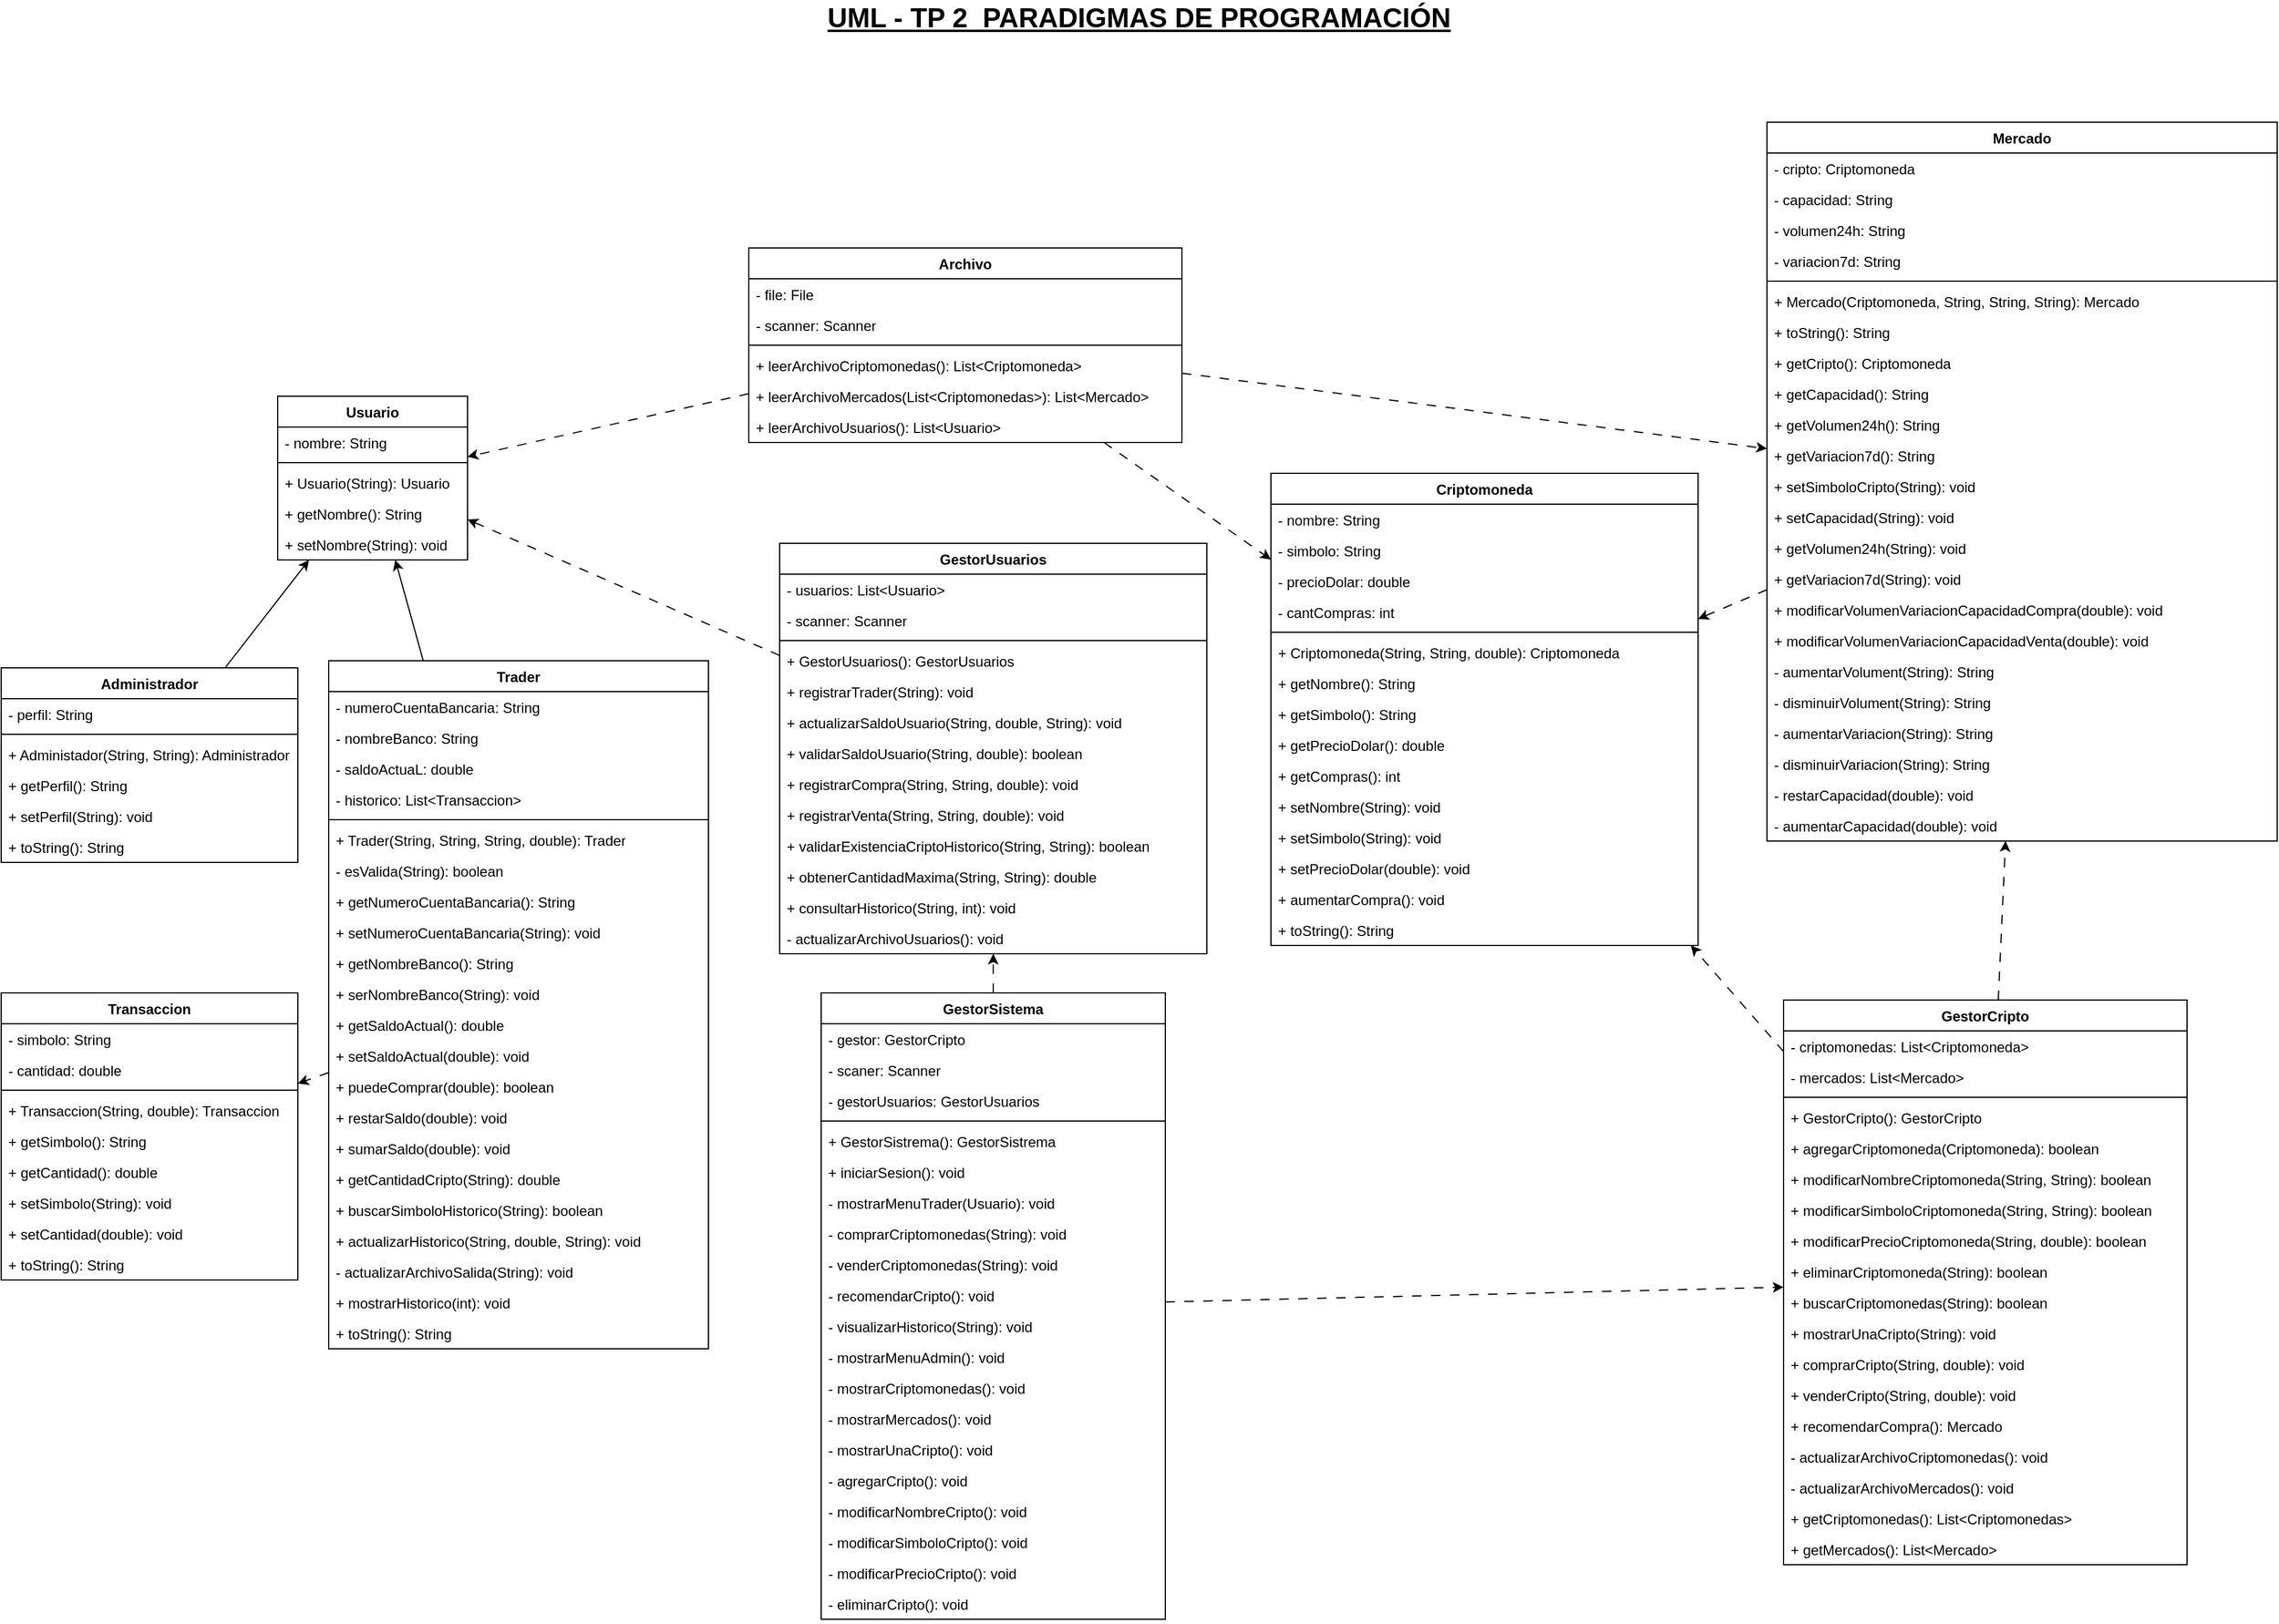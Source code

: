 <mxfile version="24.5.3" type="device">
  <diagram name="Página-1" id="QGQPCgsa6NkvsDfntctC">
    <mxGraphModel dx="5204" dy="34" grid="0" gridSize="10" guides="1" tooltips="1" connect="1" arrows="1" fold="1" page="1" pageScale="1" pageWidth="2336" pageHeight="1654" math="0" shadow="0">
      <root>
        <mxCell id="0" />
        <mxCell id="1" parent="0" />
        <mxCell id="VxkHYJ5785_GmLxgG2hc-1" value="Usuario" style="swimlane;fontStyle=1;align=center;verticalAlign=top;childLayout=stackLayout;horizontal=1;startSize=26;horizontalStack=0;resizeParent=1;resizeParentMax=0;resizeLast=0;collapsible=1;marginBottom=0;whiteSpace=wrap;html=1;" vertex="1" parent="1">
          <mxGeometry x="-1897" y="2061" width="160" height="138" as="geometry" />
        </mxCell>
        <mxCell id="VxkHYJ5785_GmLxgG2hc-2" value="- nombre: String" style="text;strokeColor=none;fillColor=none;align=left;verticalAlign=top;spacingLeft=4;spacingRight=4;overflow=hidden;rotatable=0;points=[[0,0.5],[1,0.5]];portConstraint=eastwest;whiteSpace=wrap;html=1;" vertex="1" parent="VxkHYJ5785_GmLxgG2hc-1">
          <mxGeometry y="26" width="160" height="26" as="geometry" />
        </mxCell>
        <mxCell id="VxkHYJ5785_GmLxgG2hc-3" value="" style="line;strokeWidth=1;fillColor=none;align=left;verticalAlign=middle;spacingTop=-1;spacingLeft=3;spacingRight=3;rotatable=0;labelPosition=right;points=[];portConstraint=eastwest;strokeColor=inherit;" vertex="1" parent="VxkHYJ5785_GmLxgG2hc-1">
          <mxGeometry y="52" width="160" height="8" as="geometry" />
        </mxCell>
        <mxCell id="VxkHYJ5785_GmLxgG2hc-4" value="+ Usuario(String): Usuario" style="text;strokeColor=none;fillColor=none;align=left;verticalAlign=top;spacingLeft=4;spacingRight=4;overflow=hidden;rotatable=0;points=[[0,0.5],[1,0.5]];portConstraint=eastwest;whiteSpace=wrap;html=1;" vertex="1" parent="VxkHYJ5785_GmLxgG2hc-1">
          <mxGeometry y="60" width="160" height="26" as="geometry" />
        </mxCell>
        <mxCell id="VxkHYJ5785_GmLxgG2hc-5" value="+ getNombre(): String" style="text;strokeColor=none;fillColor=none;align=left;verticalAlign=top;spacingLeft=4;spacingRight=4;overflow=hidden;rotatable=0;points=[[0,0.5],[1,0.5]];portConstraint=eastwest;whiteSpace=wrap;html=1;" vertex="1" parent="VxkHYJ5785_GmLxgG2hc-1">
          <mxGeometry y="86" width="160" height="26" as="geometry" />
        </mxCell>
        <mxCell id="VxkHYJ5785_GmLxgG2hc-6" value="+ setNombre(String): void" style="text;strokeColor=none;fillColor=none;align=left;verticalAlign=top;spacingLeft=4;spacingRight=4;overflow=hidden;rotatable=0;points=[[0,0.5],[1,0.5]];portConstraint=eastwest;whiteSpace=wrap;html=1;" vertex="1" parent="VxkHYJ5785_GmLxgG2hc-1">
          <mxGeometry y="112" width="160" height="26" as="geometry" />
        </mxCell>
        <mxCell id="VxkHYJ5785_GmLxgG2hc-7" style="rounded=0;orthogonalLoop=1;jettySize=auto;html=1;" edge="1" parent="1" source="VxkHYJ5785_GmLxgG2hc-8" target="VxkHYJ5785_GmLxgG2hc-1">
          <mxGeometry relative="1" as="geometry" />
        </mxCell>
        <mxCell id="VxkHYJ5785_GmLxgG2hc-8" value="Administrador" style="swimlane;fontStyle=1;align=center;verticalAlign=top;childLayout=stackLayout;horizontal=1;startSize=26;horizontalStack=0;resizeParent=1;resizeParentMax=0;resizeLast=0;collapsible=1;marginBottom=0;whiteSpace=wrap;html=1;" vertex="1" parent="1">
          <mxGeometry x="-2130" y="2290" width="250" height="164" as="geometry" />
        </mxCell>
        <mxCell id="VxkHYJ5785_GmLxgG2hc-9" value="- perfil: String" style="text;strokeColor=none;fillColor=none;align=left;verticalAlign=top;spacingLeft=4;spacingRight=4;overflow=hidden;rotatable=0;points=[[0,0.5],[1,0.5]];portConstraint=eastwest;whiteSpace=wrap;html=1;" vertex="1" parent="VxkHYJ5785_GmLxgG2hc-8">
          <mxGeometry y="26" width="250" height="26" as="geometry" />
        </mxCell>
        <mxCell id="VxkHYJ5785_GmLxgG2hc-10" value="" style="line;strokeWidth=1;fillColor=none;align=left;verticalAlign=middle;spacingTop=-1;spacingLeft=3;spacingRight=3;rotatable=0;labelPosition=right;points=[];portConstraint=eastwest;strokeColor=inherit;" vertex="1" parent="VxkHYJ5785_GmLxgG2hc-8">
          <mxGeometry y="52" width="250" height="8" as="geometry" />
        </mxCell>
        <mxCell id="VxkHYJ5785_GmLxgG2hc-11" value="+ Administador(String, String): Administrador" style="text;strokeColor=none;fillColor=none;align=left;verticalAlign=top;spacingLeft=4;spacingRight=4;overflow=hidden;rotatable=0;points=[[0,0.5],[1,0.5]];portConstraint=eastwest;whiteSpace=wrap;html=1;" vertex="1" parent="VxkHYJ5785_GmLxgG2hc-8">
          <mxGeometry y="60" width="250" height="26" as="geometry" />
        </mxCell>
        <mxCell id="VxkHYJ5785_GmLxgG2hc-12" value="+ getPerfil(): String" style="text;strokeColor=none;fillColor=none;align=left;verticalAlign=top;spacingLeft=4;spacingRight=4;overflow=hidden;rotatable=0;points=[[0,0.5],[1,0.5]];portConstraint=eastwest;whiteSpace=wrap;html=1;" vertex="1" parent="VxkHYJ5785_GmLxgG2hc-8">
          <mxGeometry y="86" width="250" height="26" as="geometry" />
        </mxCell>
        <mxCell id="VxkHYJ5785_GmLxgG2hc-13" value="+ setPerfil(String): void" style="text;strokeColor=none;fillColor=none;align=left;verticalAlign=top;spacingLeft=4;spacingRight=4;overflow=hidden;rotatable=0;points=[[0,0.5],[1,0.5]];portConstraint=eastwest;whiteSpace=wrap;html=1;" vertex="1" parent="VxkHYJ5785_GmLxgG2hc-8">
          <mxGeometry y="112" width="250" height="26" as="geometry" />
        </mxCell>
        <mxCell id="VxkHYJ5785_GmLxgG2hc-14" value="+ toString(): String" style="text;strokeColor=none;fillColor=none;align=left;verticalAlign=top;spacingLeft=4;spacingRight=4;overflow=hidden;rotatable=0;points=[[0,0.5],[1,0.5]];portConstraint=eastwest;whiteSpace=wrap;html=1;" vertex="1" parent="VxkHYJ5785_GmLxgG2hc-8">
          <mxGeometry y="138" width="250" height="26" as="geometry" />
        </mxCell>
        <mxCell id="VxkHYJ5785_GmLxgG2hc-15" style="edgeStyle=none;rounded=0;orthogonalLoop=1;jettySize=auto;html=1;strokeColor=default;align=center;verticalAlign=middle;fontFamily=Helvetica;fontSize=11;fontColor=default;labelBackgroundColor=default;endArrow=classic;" edge="1" parent="1" source="VxkHYJ5785_GmLxgG2hc-17" target="VxkHYJ5785_GmLxgG2hc-1">
          <mxGeometry relative="1" as="geometry" />
        </mxCell>
        <mxCell id="VxkHYJ5785_GmLxgG2hc-16" style="edgeStyle=none;rounded=0;orthogonalLoop=1;jettySize=auto;html=1;strokeColor=default;align=center;verticalAlign=middle;fontFamily=Helvetica;fontSize=11;fontColor=default;labelBackgroundColor=default;endArrow=classic;dashed=1;dashPattern=8 8;" edge="1" parent="1" source="VxkHYJ5785_GmLxgG2hc-17" target="VxkHYJ5785_GmLxgG2hc-40">
          <mxGeometry relative="1" as="geometry" />
        </mxCell>
        <mxCell id="VxkHYJ5785_GmLxgG2hc-17" value="Trader" style="swimlane;fontStyle=1;align=center;verticalAlign=top;childLayout=stackLayout;horizontal=1;startSize=26;horizontalStack=0;resizeParent=1;resizeParentMax=0;resizeLast=0;collapsible=1;marginBottom=0;whiteSpace=wrap;html=1;" vertex="1" parent="1">
          <mxGeometry x="-1854" y="2284" width="320" height="580" as="geometry" />
        </mxCell>
        <mxCell id="VxkHYJ5785_GmLxgG2hc-18" value="- numeroCuentaBancaria: String" style="text;strokeColor=none;fillColor=none;align=left;verticalAlign=top;spacingLeft=4;spacingRight=4;overflow=hidden;rotatable=0;points=[[0,0.5],[1,0.5]];portConstraint=eastwest;whiteSpace=wrap;html=1;" vertex="1" parent="VxkHYJ5785_GmLxgG2hc-17">
          <mxGeometry y="26" width="320" height="26" as="geometry" />
        </mxCell>
        <mxCell id="VxkHYJ5785_GmLxgG2hc-19" value="- nombreBanco: String" style="text;strokeColor=none;fillColor=none;align=left;verticalAlign=top;spacingLeft=4;spacingRight=4;overflow=hidden;rotatable=0;points=[[0,0.5],[1,0.5]];portConstraint=eastwest;whiteSpace=wrap;html=1;" vertex="1" parent="VxkHYJ5785_GmLxgG2hc-17">
          <mxGeometry y="52" width="320" height="26" as="geometry" />
        </mxCell>
        <mxCell id="VxkHYJ5785_GmLxgG2hc-20" value="- saldoActuaL: double" style="text;strokeColor=none;fillColor=none;align=left;verticalAlign=top;spacingLeft=4;spacingRight=4;overflow=hidden;rotatable=0;points=[[0,0.5],[1,0.5]];portConstraint=eastwest;whiteSpace=wrap;html=1;" vertex="1" parent="VxkHYJ5785_GmLxgG2hc-17">
          <mxGeometry y="78" width="320" height="26" as="geometry" />
        </mxCell>
        <mxCell id="VxkHYJ5785_GmLxgG2hc-21" value="- historico: List&amp;lt;Transaccion&amp;gt;" style="text;strokeColor=none;fillColor=none;align=left;verticalAlign=top;spacingLeft=4;spacingRight=4;overflow=hidden;rotatable=0;points=[[0,0.5],[1,0.5]];portConstraint=eastwest;whiteSpace=wrap;html=1;" vertex="1" parent="VxkHYJ5785_GmLxgG2hc-17">
          <mxGeometry y="104" width="320" height="26" as="geometry" />
        </mxCell>
        <mxCell id="VxkHYJ5785_GmLxgG2hc-22" value="" style="line;strokeWidth=1;fillColor=none;align=left;verticalAlign=middle;spacingTop=-1;spacingLeft=3;spacingRight=3;rotatable=0;labelPosition=right;points=[];portConstraint=eastwest;strokeColor=inherit;" vertex="1" parent="VxkHYJ5785_GmLxgG2hc-17">
          <mxGeometry y="130" width="320" height="8" as="geometry" />
        </mxCell>
        <mxCell id="VxkHYJ5785_GmLxgG2hc-23" value="+ Trader(String, String, String, double): Trader" style="text;strokeColor=none;fillColor=none;align=left;verticalAlign=top;spacingLeft=4;spacingRight=4;overflow=hidden;rotatable=0;points=[[0,0.5],[1,0.5]];portConstraint=eastwest;whiteSpace=wrap;html=1;" vertex="1" parent="VxkHYJ5785_GmLxgG2hc-17">
          <mxGeometry y="138" width="320" height="26" as="geometry" />
        </mxCell>
        <mxCell id="VxkHYJ5785_GmLxgG2hc-24" value="- esValida(String): boolean" style="text;strokeColor=none;fillColor=none;align=left;verticalAlign=top;spacingLeft=4;spacingRight=4;overflow=hidden;rotatable=0;points=[[0,0.5],[1,0.5]];portConstraint=eastwest;whiteSpace=wrap;html=1;" vertex="1" parent="VxkHYJ5785_GmLxgG2hc-17">
          <mxGeometry y="164" width="320" height="26" as="geometry" />
        </mxCell>
        <mxCell id="VxkHYJ5785_GmLxgG2hc-25" value="+ getNumeroCuentaBancaria(): String" style="text;strokeColor=none;fillColor=none;align=left;verticalAlign=top;spacingLeft=4;spacingRight=4;overflow=hidden;rotatable=0;points=[[0,0.5],[1,0.5]];portConstraint=eastwest;whiteSpace=wrap;html=1;" vertex="1" parent="VxkHYJ5785_GmLxgG2hc-17">
          <mxGeometry y="190" width="320" height="26" as="geometry" />
        </mxCell>
        <mxCell id="VxkHYJ5785_GmLxgG2hc-26" value="+ setNumeroCuentaBancaria(String): void" style="text;strokeColor=none;fillColor=none;align=left;verticalAlign=top;spacingLeft=4;spacingRight=4;overflow=hidden;rotatable=0;points=[[0,0.5],[1,0.5]];portConstraint=eastwest;whiteSpace=wrap;html=1;" vertex="1" parent="VxkHYJ5785_GmLxgG2hc-17">
          <mxGeometry y="216" width="320" height="26" as="geometry" />
        </mxCell>
        <mxCell id="VxkHYJ5785_GmLxgG2hc-27" value="+ getNombreBanco(): String" style="text;strokeColor=none;fillColor=none;align=left;verticalAlign=top;spacingLeft=4;spacingRight=4;overflow=hidden;rotatable=0;points=[[0,0.5],[1,0.5]];portConstraint=eastwest;whiteSpace=wrap;html=1;" vertex="1" parent="VxkHYJ5785_GmLxgG2hc-17">
          <mxGeometry y="242" width="320" height="26" as="geometry" />
        </mxCell>
        <mxCell id="VxkHYJ5785_GmLxgG2hc-28" value="+ serNombreBanco(String): void" style="text;strokeColor=none;fillColor=none;align=left;verticalAlign=top;spacingLeft=4;spacingRight=4;overflow=hidden;rotatable=0;points=[[0,0.5],[1,0.5]];portConstraint=eastwest;whiteSpace=wrap;html=1;" vertex="1" parent="VxkHYJ5785_GmLxgG2hc-17">
          <mxGeometry y="268" width="320" height="26" as="geometry" />
        </mxCell>
        <mxCell id="VxkHYJ5785_GmLxgG2hc-29" value="+ getSaldoActual(): double" style="text;strokeColor=none;fillColor=none;align=left;verticalAlign=top;spacingLeft=4;spacingRight=4;overflow=hidden;rotatable=0;points=[[0,0.5],[1,0.5]];portConstraint=eastwest;whiteSpace=wrap;html=1;" vertex="1" parent="VxkHYJ5785_GmLxgG2hc-17">
          <mxGeometry y="294" width="320" height="26" as="geometry" />
        </mxCell>
        <mxCell id="VxkHYJ5785_GmLxgG2hc-30" value="+ setSaldoActual(double): void" style="text;strokeColor=none;fillColor=none;align=left;verticalAlign=top;spacingLeft=4;spacingRight=4;overflow=hidden;rotatable=0;points=[[0,0.5],[1,0.5]];portConstraint=eastwest;whiteSpace=wrap;html=1;" vertex="1" parent="VxkHYJ5785_GmLxgG2hc-17">
          <mxGeometry y="320" width="320" height="26" as="geometry" />
        </mxCell>
        <mxCell id="VxkHYJ5785_GmLxgG2hc-31" value="+ puedeComprar(double): boolean" style="text;strokeColor=none;fillColor=none;align=left;verticalAlign=top;spacingLeft=4;spacingRight=4;overflow=hidden;rotatable=0;points=[[0,0.5],[1,0.5]];portConstraint=eastwest;whiteSpace=wrap;html=1;" vertex="1" parent="VxkHYJ5785_GmLxgG2hc-17">
          <mxGeometry y="346" width="320" height="26" as="geometry" />
        </mxCell>
        <mxCell id="VxkHYJ5785_GmLxgG2hc-32" value="+ restarSaldo(double): void" style="text;strokeColor=none;fillColor=none;align=left;verticalAlign=top;spacingLeft=4;spacingRight=4;overflow=hidden;rotatable=0;points=[[0,0.5],[1,0.5]];portConstraint=eastwest;whiteSpace=wrap;html=1;" vertex="1" parent="VxkHYJ5785_GmLxgG2hc-17">
          <mxGeometry y="372" width="320" height="26" as="geometry" />
        </mxCell>
        <mxCell id="VxkHYJ5785_GmLxgG2hc-33" value="+ sumarSaldo(double): void" style="text;strokeColor=none;fillColor=none;align=left;verticalAlign=top;spacingLeft=4;spacingRight=4;overflow=hidden;rotatable=0;points=[[0,0.5],[1,0.5]];portConstraint=eastwest;whiteSpace=wrap;html=1;" vertex="1" parent="VxkHYJ5785_GmLxgG2hc-17">
          <mxGeometry y="398" width="320" height="26" as="geometry" />
        </mxCell>
        <mxCell id="VxkHYJ5785_GmLxgG2hc-34" value="+ getCantidadCripto(String): double" style="text;strokeColor=none;fillColor=none;align=left;verticalAlign=top;spacingLeft=4;spacingRight=4;overflow=hidden;rotatable=0;points=[[0,0.5],[1,0.5]];portConstraint=eastwest;whiteSpace=wrap;html=1;" vertex="1" parent="VxkHYJ5785_GmLxgG2hc-17">
          <mxGeometry y="424" width="320" height="26" as="geometry" />
        </mxCell>
        <mxCell id="VxkHYJ5785_GmLxgG2hc-35" value="+ buscarSimboloHistorico(String): boolean" style="text;strokeColor=none;fillColor=none;align=left;verticalAlign=top;spacingLeft=4;spacingRight=4;overflow=hidden;rotatable=0;points=[[0,0.5],[1,0.5]];portConstraint=eastwest;whiteSpace=wrap;html=1;" vertex="1" parent="VxkHYJ5785_GmLxgG2hc-17">
          <mxGeometry y="450" width="320" height="26" as="geometry" />
        </mxCell>
        <mxCell id="VxkHYJ5785_GmLxgG2hc-36" value="+ actualizarHistorico(String, double, String): void" style="text;strokeColor=none;fillColor=none;align=left;verticalAlign=top;spacingLeft=4;spacingRight=4;overflow=hidden;rotatable=0;points=[[0,0.5],[1,0.5]];portConstraint=eastwest;whiteSpace=wrap;html=1;" vertex="1" parent="VxkHYJ5785_GmLxgG2hc-17">
          <mxGeometry y="476" width="320" height="26" as="geometry" />
        </mxCell>
        <mxCell id="VxkHYJ5785_GmLxgG2hc-37" value="- actualizarArchivoSalida(String): void" style="text;strokeColor=none;fillColor=none;align=left;verticalAlign=top;spacingLeft=4;spacingRight=4;overflow=hidden;rotatable=0;points=[[0,0.5],[1,0.5]];portConstraint=eastwest;whiteSpace=wrap;html=1;" vertex="1" parent="VxkHYJ5785_GmLxgG2hc-17">
          <mxGeometry y="502" width="320" height="26" as="geometry" />
        </mxCell>
        <mxCell id="VxkHYJ5785_GmLxgG2hc-38" value="+ mostrarHistorico(int): void" style="text;strokeColor=none;fillColor=none;align=left;verticalAlign=top;spacingLeft=4;spacingRight=4;overflow=hidden;rotatable=0;points=[[0,0.5],[1,0.5]];portConstraint=eastwest;whiteSpace=wrap;html=1;" vertex="1" parent="VxkHYJ5785_GmLxgG2hc-17">
          <mxGeometry y="528" width="320" height="26" as="geometry" />
        </mxCell>
        <mxCell id="VxkHYJ5785_GmLxgG2hc-39" value="+ toString(): String" style="text;strokeColor=none;fillColor=none;align=left;verticalAlign=top;spacingLeft=4;spacingRight=4;overflow=hidden;rotatable=0;points=[[0,0.5],[1,0.5]];portConstraint=eastwest;whiteSpace=wrap;html=1;" vertex="1" parent="VxkHYJ5785_GmLxgG2hc-17">
          <mxGeometry y="554" width="320" height="26" as="geometry" />
        </mxCell>
        <mxCell id="VxkHYJ5785_GmLxgG2hc-40" value="Transaccion" style="swimlane;fontStyle=1;align=center;verticalAlign=top;childLayout=stackLayout;horizontal=1;startSize=26;horizontalStack=0;resizeParent=1;resizeParentMax=0;resizeLast=0;collapsible=1;marginBottom=0;whiteSpace=wrap;html=1;" vertex="1" parent="1">
          <mxGeometry x="-2130" y="2564" width="250" height="242" as="geometry" />
        </mxCell>
        <mxCell id="VxkHYJ5785_GmLxgG2hc-41" value="- simbolo: String" style="text;strokeColor=none;fillColor=none;align=left;verticalAlign=top;spacingLeft=4;spacingRight=4;overflow=hidden;rotatable=0;points=[[0,0.5],[1,0.5]];portConstraint=eastwest;whiteSpace=wrap;html=1;" vertex="1" parent="VxkHYJ5785_GmLxgG2hc-40">
          <mxGeometry y="26" width="250" height="26" as="geometry" />
        </mxCell>
        <mxCell id="VxkHYJ5785_GmLxgG2hc-42" value="- cantidad: double" style="text;strokeColor=none;fillColor=none;align=left;verticalAlign=top;spacingLeft=4;spacingRight=4;overflow=hidden;rotatable=0;points=[[0,0.5],[1,0.5]];portConstraint=eastwest;whiteSpace=wrap;html=1;" vertex="1" parent="VxkHYJ5785_GmLxgG2hc-40">
          <mxGeometry y="52" width="250" height="26" as="geometry" />
        </mxCell>
        <mxCell id="VxkHYJ5785_GmLxgG2hc-43" value="" style="line;strokeWidth=1;fillColor=none;align=left;verticalAlign=middle;spacingTop=-1;spacingLeft=3;spacingRight=3;rotatable=0;labelPosition=right;points=[];portConstraint=eastwest;strokeColor=inherit;" vertex="1" parent="VxkHYJ5785_GmLxgG2hc-40">
          <mxGeometry y="78" width="250" height="8" as="geometry" />
        </mxCell>
        <mxCell id="VxkHYJ5785_GmLxgG2hc-44" value="+ Transaccion(String, double): Transaccion" style="text;strokeColor=none;fillColor=none;align=left;verticalAlign=top;spacingLeft=4;spacingRight=4;overflow=hidden;rotatable=0;points=[[0,0.5],[1,0.5]];portConstraint=eastwest;whiteSpace=wrap;html=1;" vertex="1" parent="VxkHYJ5785_GmLxgG2hc-40">
          <mxGeometry y="86" width="250" height="26" as="geometry" />
        </mxCell>
        <mxCell id="VxkHYJ5785_GmLxgG2hc-45" value="+ getSimbolo(): String" style="text;strokeColor=none;fillColor=none;align=left;verticalAlign=top;spacingLeft=4;spacingRight=4;overflow=hidden;rotatable=0;points=[[0,0.5],[1,0.5]];portConstraint=eastwest;whiteSpace=wrap;html=1;" vertex="1" parent="VxkHYJ5785_GmLxgG2hc-40">
          <mxGeometry y="112" width="250" height="26" as="geometry" />
        </mxCell>
        <mxCell id="VxkHYJ5785_GmLxgG2hc-46" value="+ getCantidad(): double" style="text;strokeColor=none;fillColor=none;align=left;verticalAlign=top;spacingLeft=4;spacingRight=4;overflow=hidden;rotatable=0;points=[[0,0.5],[1,0.5]];portConstraint=eastwest;whiteSpace=wrap;html=1;" vertex="1" parent="VxkHYJ5785_GmLxgG2hc-40">
          <mxGeometry y="138" width="250" height="26" as="geometry" />
        </mxCell>
        <mxCell id="VxkHYJ5785_GmLxgG2hc-47" value="+ setSimbolo(String): void" style="text;strokeColor=none;fillColor=none;align=left;verticalAlign=top;spacingLeft=4;spacingRight=4;overflow=hidden;rotatable=0;points=[[0,0.5],[1,0.5]];portConstraint=eastwest;whiteSpace=wrap;html=1;" vertex="1" parent="VxkHYJ5785_GmLxgG2hc-40">
          <mxGeometry y="164" width="250" height="26" as="geometry" />
        </mxCell>
        <mxCell id="VxkHYJ5785_GmLxgG2hc-48" value="+ setCantidad(double): void" style="text;strokeColor=none;fillColor=none;align=left;verticalAlign=top;spacingLeft=4;spacingRight=4;overflow=hidden;rotatable=0;points=[[0,0.5],[1,0.5]];portConstraint=eastwest;whiteSpace=wrap;html=1;" vertex="1" parent="VxkHYJ5785_GmLxgG2hc-40">
          <mxGeometry y="190" width="250" height="26" as="geometry" />
        </mxCell>
        <mxCell id="VxkHYJ5785_GmLxgG2hc-49" value="+ toString(): String" style="text;strokeColor=none;fillColor=none;align=left;verticalAlign=top;spacingLeft=4;spacingRight=4;overflow=hidden;rotatable=0;points=[[0,0.5],[1,0.5]];portConstraint=eastwest;whiteSpace=wrap;html=1;" vertex="1" parent="VxkHYJ5785_GmLxgG2hc-40">
          <mxGeometry y="216" width="250" height="26" as="geometry" />
        </mxCell>
        <mxCell id="VxkHYJ5785_GmLxgG2hc-50" style="rounded=0;orthogonalLoop=1;jettySize=auto;html=1;dashed=1;dashPattern=8 8;" edge="1" parent="1" source="VxkHYJ5785_GmLxgG2hc-51" target="VxkHYJ5785_GmLxgG2hc-134">
          <mxGeometry relative="1" as="geometry" />
        </mxCell>
        <mxCell id="VxkHYJ5785_GmLxgG2hc-51" value="Mercado" style="swimlane;fontStyle=1;align=center;verticalAlign=top;childLayout=stackLayout;horizontal=1;startSize=26;horizontalStack=0;resizeParent=1;resizeParentMax=0;resizeLast=0;collapsible=1;marginBottom=0;whiteSpace=wrap;html=1;" vertex="1" parent="1">
          <mxGeometry x="-642" y="1830" width="430" height="606" as="geometry" />
        </mxCell>
        <mxCell id="VxkHYJ5785_GmLxgG2hc-52" value="- cripto: Criptomoneda" style="text;strokeColor=none;fillColor=none;align=left;verticalAlign=top;spacingLeft=4;spacingRight=4;overflow=hidden;rotatable=0;points=[[0,0.5],[1,0.5]];portConstraint=eastwest;whiteSpace=wrap;html=1;" vertex="1" parent="VxkHYJ5785_GmLxgG2hc-51">
          <mxGeometry y="26" width="430" height="26" as="geometry" />
        </mxCell>
        <mxCell id="VxkHYJ5785_GmLxgG2hc-53" value="- capacidad: String" style="text;strokeColor=none;fillColor=none;align=left;verticalAlign=top;spacingLeft=4;spacingRight=4;overflow=hidden;rotatable=0;points=[[0,0.5],[1,0.5]];portConstraint=eastwest;whiteSpace=wrap;html=1;" vertex="1" parent="VxkHYJ5785_GmLxgG2hc-51">
          <mxGeometry y="52" width="430" height="26" as="geometry" />
        </mxCell>
        <mxCell id="VxkHYJ5785_GmLxgG2hc-54" value="- volumen24h: String" style="text;strokeColor=none;fillColor=none;align=left;verticalAlign=top;spacingLeft=4;spacingRight=4;overflow=hidden;rotatable=0;points=[[0,0.5],[1,0.5]];portConstraint=eastwest;whiteSpace=wrap;html=1;" vertex="1" parent="VxkHYJ5785_GmLxgG2hc-51">
          <mxGeometry y="78" width="430" height="26" as="geometry" />
        </mxCell>
        <mxCell id="VxkHYJ5785_GmLxgG2hc-55" value="- variacion7d: String" style="text;strokeColor=none;fillColor=none;align=left;verticalAlign=top;spacingLeft=4;spacingRight=4;overflow=hidden;rotatable=0;points=[[0,0.5],[1,0.5]];portConstraint=eastwest;whiteSpace=wrap;html=1;" vertex="1" parent="VxkHYJ5785_GmLxgG2hc-51">
          <mxGeometry y="104" width="430" height="26" as="geometry" />
        </mxCell>
        <mxCell id="VxkHYJ5785_GmLxgG2hc-56" value="" style="line;strokeWidth=1;fillColor=none;align=left;verticalAlign=middle;spacingTop=-1;spacingLeft=3;spacingRight=3;rotatable=0;labelPosition=right;points=[];portConstraint=eastwest;strokeColor=inherit;" vertex="1" parent="VxkHYJ5785_GmLxgG2hc-51">
          <mxGeometry y="130" width="430" height="8" as="geometry" />
        </mxCell>
        <mxCell id="VxkHYJ5785_GmLxgG2hc-57" value="+ Mercado(Criptomoneda, String, String, String): Mercado" style="text;strokeColor=none;fillColor=none;align=left;verticalAlign=top;spacingLeft=4;spacingRight=4;overflow=hidden;rotatable=0;points=[[0,0.5],[1,0.5]];portConstraint=eastwest;whiteSpace=wrap;html=1;" vertex="1" parent="VxkHYJ5785_GmLxgG2hc-51">
          <mxGeometry y="138" width="430" height="26" as="geometry" />
        </mxCell>
        <mxCell id="VxkHYJ5785_GmLxgG2hc-58" value="+ toString(): String" style="text;strokeColor=none;fillColor=none;align=left;verticalAlign=top;spacingLeft=4;spacingRight=4;overflow=hidden;rotatable=0;points=[[0,0.5],[1,0.5]];portConstraint=eastwest;whiteSpace=wrap;html=1;" vertex="1" parent="VxkHYJ5785_GmLxgG2hc-51">
          <mxGeometry y="164" width="430" height="26" as="geometry" />
        </mxCell>
        <mxCell id="VxkHYJ5785_GmLxgG2hc-59" value="+ getCripto(): Criptomoneda" style="text;strokeColor=none;fillColor=none;align=left;verticalAlign=top;spacingLeft=4;spacingRight=4;overflow=hidden;rotatable=0;points=[[0,0.5],[1,0.5]];portConstraint=eastwest;whiteSpace=wrap;html=1;" vertex="1" parent="VxkHYJ5785_GmLxgG2hc-51">
          <mxGeometry y="190" width="430" height="26" as="geometry" />
        </mxCell>
        <mxCell id="VxkHYJ5785_GmLxgG2hc-60" value="+ getCapacidad(): String" style="text;strokeColor=none;fillColor=none;align=left;verticalAlign=top;spacingLeft=4;spacingRight=4;overflow=hidden;rotatable=0;points=[[0,0.5],[1,0.5]];portConstraint=eastwest;whiteSpace=wrap;html=1;" vertex="1" parent="VxkHYJ5785_GmLxgG2hc-51">
          <mxGeometry y="216" width="430" height="26" as="geometry" />
        </mxCell>
        <mxCell id="VxkHYJ5785_GmLxgG2hc-61" value="+ getVolumen24h(): String" style="text;strokeColor=none;fillColor=none;align=left;verticalAlign=top;spacingLeft=4;spacingRight=4;overflow=hidden;rotatable=0;points=[[0,0.5],[1,0.5]];portConstraint=eastwest;whiteSpace=wrap;html=1;" vertex="1" parent="VxkHYJ5785_GmLxgG2hc-51">
          <mxGeometry y="242" width="430" height="26" as="geometry" />
        </mxCell>
        <mxCell id="VxkHYJ5785_GmLxgG2hc-62" value="+ getVariacion7d(): String" style="text;strokeColor=none;fillColor=none;align=left;verticalAlign=top;spacingLeft=4;spacingRight=4;overflow=hidden;rotatable=0;points=[[0,0.5],[1,0.5]];portConstraint=eastwest;whiteSpace=wrap;html=1;" vertex="1" parent="VxkHYJ5785_GmLxgG2hc-51">
          <mxGeometry y="268" width="430" height="26" as="geometry" />
        </mxCell>
        <mxCell id="VxkHYJ5785_GmLxgG2hc-63" value="+ setSimboloCripto(String): void" style="text;strokeColor=none;fillColor=none;align=left;verticalAlign=top;spacingLeft=4;spacingRight=4;overflow=hidden;rotatable=0;points=[[0,0.5],[1,0.5]];portConstraint=eastwest;whiteSpace=wrap;html=1;" vertex="1" parent="VxkHYJ5785_GmLxgG2hc-51">
          <mxGeometry y="294" width="430" height="26" as="geometry" />
        </mxCell>
        <mxCell id="VxkHYJ5785_GmLxgG2hc-64" value="+ setCapacidad(String): void" style="text;strokeColor=none;fillColor=none;align=left;verticalAlign=top;spacingLeft=4;spacingRight=4;overflow=hidden;rotatable=0;points=[[0,0.5],[1,0.5]];portConstraint=eastwest;whiteSpace=wrap;html=1;" vertex="1" parent="VxkHYJ5785_GmLxgG2hc-51">
          <mxGeometry y="320" width="430" height="26" as="geometry" />
        </mxCell>
        <mxCell id="VxkHYJ5785_GmLxgG2hc-65" value="+ getVolumen24h(String): void" style="text;strokeColor=none;fillColor=none;align=left;verticalAlign=top;spacingLeft=4;spacingRight=4;overflow=hidden;rotatable=0;points=[[0,0.5],[1,0.5]];portConstraint=eastwest;whiteSpace=wrap;html=1;" vertex="1" parent="VxkHYJ5785_GmLxgG2hc-51">
          <mxGeometry y="346" width="430" height="26" as="geometry" />
        </mxCell>
        <mxCell id="VxkHYJ5785_GmLxgG2hc-66" value="+ getVariacion7d(String): void" style="text;strokeColor=none;fillColor=none;align=left;verticalAlign=top;spacingLeft=4;spacingRight=4;overflow=hidden;rotatable=0;points=[[0,0.5],[1,0.5]];portConstraint=eastwest;whiteSpace=wrap;html=1;" vertex="1" parent="VxkHYJ5785_GmLxgG2hc-51">
          <mxGeometry y="372" width="430" height="26" as="geometry" />
        </mxCell>
        <mxCell id="VxkHYJ5785_GmLxgG2hc-67" value="+ modificarVolumenVariacionCapacidadCompra(double): void" style="text;strokeColor=none;fillColor=none;align=left;verticalAlign=top;spacingLeft=4;spacingRight=4;overflow=hidden;rotatable=0;points=[[0,0.5],[1,0.5]];portConstraint=eastwest;whiteSpace=wrap;html=1;" vertex="1" parent="VxkHYJ5785_GmLxgG2hc-51">
          <mxGeometry y="398" width="430" height="26" as="geometry" />
        </mxCell>
        <mxCell id="VxkHYJ5785_GmLxgG2hc-68" value="+ modificarVolumenVariacionCapacidadVenta(double): void" style="text;strokeColor=none;fillColor=none;align=left;verticalAlign=top;spacingLeft=4;spacingRight=4;overflow=hidden;rotatable=0;points=[[0,0.5],[1,0.5]];portConstraint=eastwest;whiteSpace=wrap;html=1;" vertex="1" parent="VxkHYJ5785_GmLxgG2hc-51">
          <mxGeometry y="424" width="430" height="26" as="geometry" />
        </mxCell>
        <mxCell id="VxkHYJ5785_GmLxgG2hc-69" value="- aumentarVolument(String): String" style="text;strokeColor=none;fillColor=none;align=left;verticalAlign=top;spacingLeft=4;spacingRight=4;overflow=hidden;rotatable=0;points=[[0,0.5],[1,0.5]];portConstraint=eastwest;whiteSpace=wrap;html=1;" vertex="1" parent="VxkHYJ5785_GmLxgG2hc-51">
          <mxGeometry y="450" width="430" height="26" as="geometry" />
        </mxCell>
        <mxCell id="VxkHYJ5785_GmLxgG2hc-70" value="- disminuirVolument(String): String" style="text;strokeColor=none;fillColor=none;align=left;verticalAlign=top;spacingLeft=4;spacingRight=4;overflow=hidden;rotatable=0;points=[[0,0.5],[1,0.5]];portConstraint=eastwest;whiteSpace=wrap;html=1;" vertex="1" parent="VxkHYJ5785_GmLxgG2hc-51">
          <mxGeometry y="476" width="430" height="26" as="geometry" />
        </mxCell>
        <mxCell id="VxkHYJ5785_GmLxgG2hc-71" value="- aumentarVariacion(String): String" style="text;strokeColor=none;fillColor=none;align=left;verticalAlign=top;spacingLeft=4;spacingRight=4;overflow=hidden;rotatable=0;points=[[0,0.5],[1,0.5]];portConstraint=eastwest;whiteSpace=wrap;html=1;" vertex="1" parent="VxkHYJ5785_GmLxgG2hc-51">
          <mxGeometry y="502" width="430" height="26" as="geometry" />
        </mxCell>
        <mxCell id="VxkHYJ5785_GmLxgG2hc-72" value="- disminuirVariacion(String): String" style="text;strokeColor=none;fillColor=none;align=left;verticalAlign=top;spacingLeft=4;spacingRight=4;overflow=hidden;rotatable=0;points=[[0,0.5],[1,0.5]];portConstraint=eastwest;whiteSpace=wrap;html=1;" vertex="1" parent="VxkHYJ5785_GmLxgG2hc-51">
          <mxGeometry y="528" width="430" height="26" as="geometry" />
        </mxCell>
        <mxCell id="VxkHYJ5785_GmLxgG2hc-73" value="- restarCapacidad(double): void" style="text;strokeColor=none;fillColor=none;align=left;verticalAlign=top;spacingLeft=4;spacingRight=4;overflow=hidden;rotatable=0;points=[[0,0.5],[1,0.5]];portConstraint=eastwest;whiteSpace=wrap;html=1;" vertex="1" parent="VxkHYJ5785_GmLxgG2hc-51">
          <mxGeometry y="554" width="430" height="26" as="geometry" />
        </mxCell>
        <mxCell id="VxkHYJ5785_GmLxgG2hc-74" value="- aumentarCapacidad(double): void" style="text;strokeColor=none;fillColor=none;align=left;verticalAlign=top;spacingLeft=4;spacingRight=4;overflow=hidden;rotatable=0;points=[[0,0.5],[1,0.5]];portConstraint=eastwest;whiteSpace=wrap;html=1;" vertex="1" parent="VxkHYJ5785_GmLxgG2hc-51">
          <mxGeometry y="580" width="430" height="26" as="geometry" />
        </mxCell>
        <mxCell id="VxkHYJ5785_GmLxgG2hc-75" style="rounded=0;orthogonalLoop=1;jettySize=auto;html=1;dashed=1;dashPattern=8 8;" edge="1" parent="1" source="VxkHYJ5785_GmLxgG2hc-76" target="VxkHYJ5785_GmLxgG2hc-1">
          <mxGeometry relative="1" as="geometry" />
        </mxCell>
        <mxCell id="VxkHYJ5785_GmLxgG2hc-76" value="GestorUsuarios" style="swimlane;fontStyle=1;align=center;verticalAlign=top;childLayout=stackLayout;horizontal=1;startSize=26;horizontalStack=0;resizeParent=1;resizeParentMax=0;resizeLast=0;collapsible=1;marginBottom=0;whiteSpace=wrap;html=1;" vertex="1" parent="1">
          <mxGeometry x="-1474" y="2185" width="360" height="346" as="geometry" />
        </mxCell>
        <mxCell id="VxkHYJ5785_GmLxgG2hc-77" value="- usuarios: List&amp;lt;Usuario&amp;gt;" style="text;strokeColor=none;fillColor=none;align=left;verticalAlign=top;spacingLeft=4;spacingRight=4;overflow=hidden;rotatable=0;points=[[0,0.5],[1,0.5]];portConstraint=eastwest;whiteSpace=wrap;html=1;" vertex="1" parent="VxkHYJ5785_GmLxgG2hc-76">
          <mxGeometry y="26" width="360" height="26" as="geometry" />
        </mxCell>
        <mxCell id="VxkHYJ5785_GmLxgG2hc-78" value="- scanner: Scanner" style="text;strokeColor=none;fillColor=none;align=left;verticalAlign=top;spacingLeft=4;spacingRight=4;overflow=hidden;rotatable=0;points=[[0,0.5],[1,0.5]];portConstraint=eastwest;whiteSpace=wrap;html=1;" vertex="1" parent="VxkHYJ5785_GmLxgG2hc-76">
          <mxGeometry y="52" width="360" height="26" as="geometry" />
        </mxCell>
        <mxCell id="VxkHYJ5785_GmLxgG2hc-79" value="" style="line;strokeWidth=1;fillColor=none;align=left;verticalAlign=middle;spacingTop=-1;spacingLeft=3;spacingRight=3;rotatable=0;labelPosition=right;points=[];portConstraint=eastwest;strokeColor=inherit;" vertex="1" parent="VxkHYJ5785_GmLxgG2hc-76">
          <mxGeometry y="78" width="360" height="8" as="geometry" />
        </mxCell>
        <mxCell id="VxkHYJ5785_GmLxgG2hc-80" value="+ GestorUsuarios(): GestorUsuarios" style="text;strokeColor=none;fillColor=none;align=left;verticalAlign=top;spacingLeft=4;spacingRight=4;overflow=hidden;rotatable=0;points=[[0,0.5],[1,0.5]];portConstraint=eastwest;whiteSpace=wrap;html=1;" vertex="1" parent="VxkHYJ5785_GmLxgG2hc-76">
          <mxGeometry y="86" width="360" height="26" as="geometry" />
        </mxCell>
        <mxCell id="VxkHYJ5785_GmLxgG2hc-81" value="+ registrarTrader(String): void" style="text;strokeColor=none;fillColor=none;align=left;verticalAlign=top;spacingLeft=4;spacingRight=4;overflow=hidden;rotatable=0;points=[[0,0.5],[1,0.5]];portConstraint=eastwest;whiteSpace=wrap;html=1;" vertex="1" parent="VxkHYJ5785_GmLxgG2hc-76">
          <mxGeometry y="112" width="360" height="26" as="geometry" />
        </mxCell>
        <mxCell id="VxkHYJ5785_GmLxgG2hc-82" value="+ actualizarSaldoUsuario(String, double, String): void" style="text;strokeColor=none;fillColor=none;align=left;verticalAlign=top;spacingLeft=4;spacingRight=4;overflow=hidden;rotatable=0;points=[[0,0.5],[1,0.5]];portConstraint=eastwest;whiteSpace=wrap;html=1;" vertex="1" parent="VxkHYJ5785_GmLxgG2hc-76">
          <mxGeometry y="138" width="360" height="26" as="geometry" />
        </mxCell>
        <mxCell id="VxkHYJ5785_GmLxgG2hc-83" value="+ validarSaldoUsuario(String, double): boolean" style="text;strokeColor=none;fillColor=none;align=left;verticalAlign=top;spacingLeft=4;spacingRight=4;overflow=hidden;rotatable=0;points=[[0,0.5],[1,0.5]];portConstraint=eastwest;whiteSpace=wrap;html=1;" vertex="1" parent="VxkHYJ5785_GmLxgG2hc-76">
          <mxGeometry y="164" width="360" height="26" as="geometry" />
        </mxCell>
        <mxCell id="VxkHYJ5785_GmLxgG2hc-84" value="+ registrarCompra(String, String, double): void" style="text;strokeColor=none;fillColor=none;align=left;verticalAlign=top;spacingLeft=4;spacingRight=4;overflow=hidden;rotatable=0;points=[[0,0.5],[1,0.5]];portConstraint=eastwest;whiteSpace=wrap;html=1;" vertex="1" parent="VxkHYJ5785_GmLxgG2hc-76">
          <mxGeometry y="190" width="360" height="26" as="geometry" />
        </mxCell>
        <mxCell id="VxkHYJ5785_GmLxgG2hc-85" value="+ registrarVenta(String, String, double): void" style="text;strokeColor=none;fillColor=none;align=left;verticalAlign=top;spacingLeft=4;spacingRight=4;overflow=hidden;rotatable=0;points=[[0,0.5],[1,0.5]];portConstraint=eastwest;whiteSpace=wrap;html=1;" vertex="1" parent="VxkHYJ5785_GmLxgG2hc-76">
          <mxGeometry y="216" width="360" height="26" as="geometry" />
        </mxCell>
        <mxCell id="VxkHYJ5785_GmLxgG2hc-86" value="+ validarExistenciaCriptoHistorico(String, String): boolean" style="text;strokeColor=none;fillColor=none;align=left;verticalAlign=top;spacingLeft=4;spacingRight=4;overflow=hidden;rotatable=0;points=[[0,0.5],[1,0.5]];portConstraint=eastwest;whiteSpace=wrap;html=1;" vertex="1" parent="VxkHYJ5785_GmLxgG2hc-76">
          <mxGeometry y="242" width="360" height="26" as="geometry" />
        </mxCell>
        <mxCell id="VxkHYJ5785_GmLxgG2hc-87" value="+ obtenerCantidadMaxima(String, String): double" style="text;strokeColor=none;fillColor=none;align=left;verticalAlign=top;spacingLeft=4;spacingRight=4;overflow=hidden;rotatable=0;points=[[0,0.5],[1,0.5]];portConstraint=eastwest;whiteSpace=wrap;html=1;" vertex="1" parent="VxkHYJ5785_GmLxgG2hc-76">
          <mxGeometry y="268" width="360" height="26" as="geometry" />
        </mxCell>
        <mxCell id="VxkHYJ5785_GmLxgG2hc-88" value="+ consultarHistorico(String, int): void" style="text;strokeColor=none;fillColor=none;align=left;verticalAlign=top;spacingLeft=4;spacingRight=4;overflow=hidden;rotatable=0;points=[[0,0.5],[1,0.5]];portConstraint=eastwest;whiteSpace=wrap;html=1;" vertex="1" parent="VxkHYJ5785_GmLxgG2hc-76">
          <mxGeometry y="294" width="360" height="26" as="geometry" />
        </mxCell>
        <mxCell id="VxkHYJ5785_GmLxgG2hc-89" value="- actualizarArchivoUsuarios(): void" style="text;strokeColor=none;fillColor=none;align=left;verticalAlign=top;spacingLeft=4;spacingRight=4;overflow=hidden;rotatable=0;points=[[0,0.5],[1,0.5]];portConstraint=eastwest;whiteSpace=wrap;html=1;" vertex="1" parent="VxkHYJ5785_GmLxgG2hc-76">
          <mxGeometry y="320" width="360" height="26" as="geometry" />
        </mxCell>
        <mxCell id="VxkHYJ5785_GmLxgG2hc-90" style="edgeStyle=none;rounded=0;orthogonalLoop=1;jettySize=auto;html=1;strokeColor=default;align=center;verticalAlign=middle;fontFamily=Helvetica;fontSize=11;fontColor=default;labelBackgroundColor=default;endArrow=classic;dashed=1;dashPattern=8 8;" edge="1" parent="1" source="VxkHYJ5785_GmLxgG2hc-92" target="VxkHYJ5785_GmLxgG2hc-76">
          <mxGeometry relative="1" as="geometry" />
        </mxCell>
        <mxCell id="VxkHYJ5785_GmLxgG2hc-91" style="edgeStyle=none;rounded=0;orthogonalLoop=1;jettySize=auto;html=1;strokeColor=default;align=center;verticalAlign=middle;fontFamily=Helvetica;fontSize=11;fontColor=default;labelBackgroundColor=default;endArrow=classic;dashed=1;dashPattern=8 8;" edge="1" parent="1" source="VxkHYJ5785_GmLxgG2hc-92" target="VxkHYJ5785_GmLxgG2hc-115">
          <mxGeometry relative="1" as="geometry" />
        </mxCell>
        <mxCell id="VxkHYJ5785_GmLxgG2hc-92" value="GestorSistema" style="swimlane;fontStyle=1;align=center;verticalAlign=top;childLayout=stackLayout;horizontal=1;startSize=26;horizontalStack=0;resizeParent=1;resizeParentMax=0;resizeLast=0;collapsible=1;marginBottom=0;whiteSpace=wrap;html=1;" vertex="1" parent="1">
          <mxGeometry x="-1439" y="2564" width="290" height="528" as="geometry" />
        </mxCell>
        <mxCell id="VxkHYJ5785_GmLxgG2hc-93" value="- gestor: GestorCripto" style="text;strokeColor=none;fillColor=none;align=left;verticalAlign=top;spacingLeft=4;spacingRight=4;overflow=hidden;rotatable=0;points=[[0,0.5],[1,0.5]];portConstraint=eastwest;whiteSpace=wrap;html=1;" vertex="1" parent="VxkHYJ5785_GmLxgG2hc-92">
          <mxGeometry y="26" width="290" height="26" as="geometry" />
        </mxCell>
        <mxCell id="VxkHYJ5785_GmLxgG2hc-94" value="- scaner: Scanner" style="text;strokeColor=none;fillColor=none;align=left;verticalAlign=top;spacingLeft=4;spacingRight=4;overflow=hidden;rotatable=0;points=[[0,0.5],[1,0.5]];portConstraint=eastwest;whiteSpace=wrap;html=1;" vertex="1" parent="VxkHYJ5785_GmLxgG2hc-92">
          <mxGeometry y="52" width="290" height="26" as="geometry" />
        </mxCell>
        <mxCell id="VxkHYJ5785_GmLxgG2hc-95" value="- gestorUsuarios: GestorUsuarios" style="text;strokeColor=none;fillColor=none;align=left;verticalAlign=top;spacingLeft=4;spacingRight=4;overflow=hidden;rotatable=0;points=[[0,0.5],[1,0.5]];portConstraint=eastwest;whiteSpace=wrap;html=1;" vertex="1" parent="VxkHYJ5785_GmLxgG2hc-92">
          <mxGeometry y="78" width="290" height="26" as="geometry" />
        </mxCell>
        <mxCell id="VxkHYJ5785_GmLxgG2hc-96" value="" style="line;strokeWidth=1;fillColor=none;align=left;verticalAlign=middle;spacingTop=-1;spacingLeft=3;spacingRight=3;rotatable=0;labelPosition=right;points=[];portConstraint=eastwest;strokeColor=inherit;" vertex="1" parent="VxkHYJ5785_GmLxgG2hc-92">
          <mxGeometry y="104" width="290" height="8" as="geometry" />
        </mxCell>
        <mxCell id="VxkHYJ5785_GmLxgG2hc-97" value="+ GestorSistrema(): GestorSistrema" style="text;strokeColor=none;fillColor=none;align=left;verticalAlign=top;spacingLeft=4;spacingRight=4;overflow=hidden;rotatable=0;points=[[0,0.5],[1,0.5]];portConstraint=eastwest;whiteSpace=wrap;html=1;" vertex="1" parent="VxkHYJ5785_GmLxgG2hc-92">
          <mxGeometry y="112" width="290" height="26" as="geometry" />
        </mxCell>
        <mxCell id="VxkHYJ5785_GmLxgG2hc-98" value="+ iniciarSesion(): void" style="text;strokeColor=none;fillColor=none;align=left;verticalAlign=top;spacingLeft=4;spacingRight=4;overflow=hidden;rotatable=0;points=[[0,0.5],[1,0.5]];portConstraint=eastwest;whiteSpace=wrap;html=1;" vertex="1" parent="VxkHYJ5785_GmLxgG2hc-92">
          <mxGeometry y="138" width="290" height="26" as="geometry" />
        </mxCell>
        <mxCell id="VxkHYJ5785_GmLxgG2hc-99" value="- mostrarMenuTrader(Usuario): void" style="text;strokeColor=none;fillColor=none;align=left;verticalAlign=top;spacingLeft=4;spacingRight=4;overflow=hidden;rotatable=0;points=[[0,0.5],[1,0.5]];portConstraint=eastwest;whiteSpace=wrap;html=1;" vertex="1" parent="VxkHYJ5785_GmLxgG2hc-92">
          <mxGeometry y="164" width="290" height="26" as="geometry" />
        </mxCell>
        <mxCell id="VxkHYJ5785_GmLxgG2hc-100" value="- comprarCriptomonedas(String): void" style="text;strokeColor=none;fillColor=none;align=left;verticalAlign=top;spacingLeft=4;spacingRight=4;overflow=hidden;rotatable=0;points=[[0,0.5],[1,0.5]];portConstraint=eastwest;whiteSpace=wrap;html=1;" vertex="1" parent="VxkHYJ5785_GmLxgG2hc-92">
          <mxGeometry y="190" width="290" height="26" as="geometry" />
        </mxCell>
        <mxCell id="VxkHYJ5785_GmLxgG2hc-101" value="- venderCriptomonedas(String): void" style="text;strokeColor=none;fillColor=none;align=left;verticalAlign=top;spacingLeft=4;spacingRight=4;overflow=hidden;rotatable=0;points=[[0,0.5],[1,0.5]];portConstraint=eastwest;whiteSpace=wrap;html=1;" vertex="1" parent="VxkHYJ5785_GmLxgG2hc-92">
          <mxGeometry y="216" width="290" height="26" as="geometry" />
        </mxCell>
        <mxCell id="VxkHYJ5785_GmLxgG2hc-102" value="- recomendarCripto(): void" style="text;strokeColor=none;fillColor=none;align=left;verticalAlign=top;spacingLeft=4;spacingRight=4;overflow=hidden;rotatable=0;points=[[0,0.5],[1,0.5]];portConstraint=eastwest;whiteSpace=wrap;html=1;" vertex="1" parent="VxkHYJ5785_GmLxgG2hc-92">
          <mxGeometry y="242" width="290" height="26" as="geometry" />
        </mxCell>
        <mxCell id="VxkHYJ5785_GmLxgG2hc-103" value="- visualizarHistorico(String): void" style="text;strokeColor=none;fillColor=none;align=left;verticalAlign=top;spacingLeft=4;spacingRight=4;overflow=hidden;rotatable=0;points=[[0,0.5],[1,0.5]];portConstraint=eastwest;whiteSpace=wrap;html=1;" vertex="1" parent="VxkHYJ5785_GmLxgG2hc-92">
          <mxGeometry y="268" width="290" height="26" as="geometry" />
        </mxCell>
        <mxCell id="VxkHYJ5785_GmLxgG2hc-104" value="- mostrarMenuAdmin(): void" style="text;strokeColor=none;fillColor=none;align=left;verticalAlign=top;spacingLeft=4;spacingRight=4;overflow=hidden;rotatable=0;points=[[0,0.5],[1,0.5]];portConstraint=eastwest;whiteSpace=wrap;html=1;" vertex="1" parent="VxkHYJ5785_GmLxgG2hc-92">
          <mxGeometry y="294" width="290" height="26" as="geometry" />
        </mxCell>
        <mxCell id="VxkHYJ5785_GmLxgG2hc-105" value="- mostrarCriptomonedas(): void" style="text;strokeColor=none;fillColor=none;align=left;verticalAlign=top;spacingLeft=4;spacingRight=4;overflow=hidden;rotatable=0;points=[[0,0.5],[1,0.5]];portConstraint=eastwest;whiteSpace=wrap;html=1;" vertex="1" parent="VxkHYJ5785_GmLxgG2hc-92">
          <mxGeometry y="320" width="290" height="26" as="geometry" />
        </mxCell>
        <mxCell id="VxkHYJ5785_GmLxgG2hc-106" value="- mostrarMercados(): void" style="text;strokeColor=none;fillColor=none;align=left;verticalAlign=top;spacingLeft=4;spacingRight=4;overflow=hidden;rotatable=0;points=[[0,0.5],[1,0.5]];portConstraint=eastwest;whiteSpace=wrap;html=1;" vertex="1" parent="VxkHYJ5785_GmLxgG2hc-92">
          <mxGeometry y="346" width="290" height="26" as="geometry" />
        </mxCell>
        <mxCell id="VxkHYJ5785_GmLxgG2hc-107" value="- mostrarUnaCripto(): void" style="text;strokeColor=none;fillColor=none;align=left;verticalAlign=top;spacingLeft=4;spacingRight=4;overflow=hidden;rotatable=0;points=[[0,0.5],[1,0.5]];portConstraint=eastwest;whiteSpace=wrap;html=1;" vertex="1" parent="VxkHYJ5785_GmLxgG2hc-92">
          <mxGeometry y="372" width="290" height="26" as="geometry" />
        </mxCell>
        <mxCell id="VxkHYJ5785_GmLxgG2hc-108" value="- agregarCripto(): void" style="text;strokeColor=none;fillColor=none;align=left;verticalAlign=top;spacingLeft=4;spacingRight=4;overflow=hidden;rotatable=0;points=[[0,0.5],[1,0.5]];portConstraint=eastwest;whiteSpace=wrap;html=1;" vertex="1" parent="VxkHYJ5785_GmLxgG2hc-92">
          <mxGeometry y="398" width="290" height="26" as="geometry" />
        </mxCell>
        <mxCell id="VxkHYJ5785_GmLxgG2hc-109" value="- modificarNombreCripto(): void" style="text;strokeColor=none;fillColor=none;align=left;verticalAlign=top;spacingLeft=4;spacingRight=4;overflow=hidden;rotatable=0;points=[[0,0.5],[1,0.5]];portConstraint=eastwest;whiteSpace=wrap;html=1;" vertex="1" parent="VxkHYJ5785_GmLxgG2hc-92">
          <mxGeometry y="424" width="290" height="26" as="geometry" />
        </mxCell>
        <mxCell id="VxkHYJ5785_GmLxgG2hc-110" value="- modificarSimboloCripto(): void" style="text;strokeColor=none;fillColor=none;align=left;verticalAlign=top;spacingLeft=4;spacingRight=4;overflow=hidden;rotatable=0;points=[[0,0.5],[1,0.5]];portConstraint=eastwest;whiteSpace=wrap;html=1;" vertex="1" parent="VxkHYJ5785_GmLxgG2hc-92">
          <mxGeometry y="450" width="290" height="26" as="geometry" />
        </mxCell>
        <mxCell id="VxkHYJ5785_GmLxgG2hc-111" value="- modificarPrecioCripto(): void" style="text;strokeColor=none;fillColor=none;align=left;verticalAlign=top;spacingLeft=4;spacingRight=4;overflow=hidden;rotatable=0;points=[[0,0.5],[1,0.5]];portConstraint=eastwest;whiteSpace=wrap;html=1;" vertex="1" parent="VxkHYJ5785_GmLxgG2hc-92">
          <mxGeometry y="476" width="290" height="26" as="geometry" />
        </mxCell>
        <mxCell id="VxkHYJ5785_GmLxgG2hc-112" value="- eliminarCripto(): void" style="text;strokeColor=none;fillColor=none;align=left;verticalAlign=top;spacingLeft=4;spacingRight=4;overflow=hidden;rotatable=0;points=[[0,0.5],[1,0.5]];portConstraint=eastwest;whiteSpace=wrap;html=1;" vertex="1" parent="VxkHYJ5785_GmLxgG2hc-92">
          <mxGeometry y="502" width="290" height="26" as="geometry" />
        </mxCell>
        <mxCell id="VxkHYJ5785_GmLxgG2hc-113" style="edgeStyle=none;rounded=0;orthogonalLoop=1;jettySize=auto;html=1;strokeColor=default;align=center;verticalAlign=middle;fontFamily=Helvetica;fontSize=11;fontColor=default;labelBackgroundColor=default;endArrow=classic;dashed=1;dashPattern=8 8;" edge="1" parent="1" source="VxkHYJ5785_GmLxgG2hc-115" target="VxkHYJ5785_GmLxgG2hc-134">
          <mxGeometry relative="1" as="geometry" />
        </mxCell>
        <mxCell id="VxkHYJ5785_GmLxgG2hc-114" style="rounded=0;orthogonalLoop=1;jettySize=auto;html=1;dashed=1;dashPattern=8 8;" edge="1" parent="1" source="VxkHYJ5785_GmLxgG2hc-115" target="VxkHYJ5785_GmLxgG2hc-51">
          <mxGeometry relative="1" as="geometry" />
        </mxCell>
        <mxCell id="VxkHYJ5785_GmLxgG2hc-115" value="&lt;span style=&quot;text-align: left;&quot;&gt;GestorCripto&lt;/span&gt;" style="swimlane;fontStyle=1;align=center;verticalAlign=top;childLayout=stackLayout;horizontal=1;startSize=26;horizontalStack=0;resizeParent=1;resizeParentMax=0;resizeLast=0;collapsible=1;marginBottom=0;whiteSpace=wrap;html=1;" vertex="1" parent="1">
          <mxGeometry x="-628" y="2570" width="340" height="476" as="geometry" />
        </mxCell>
        <mxCell id="VxkHYJ5785_GmLxgG2hc-116" value="- criptomonedas: List&amp;lt;Criptomoneda&amp;gt;" style="text;strokeColor=none;fillColor=none;align=left;verticalAlign=top;spacingLeft=4;spacingRight=4;overflow=hidden;rotatable=0;points=[[0,0.5],[1,0.5]];portConstraint=eastwest;whiteSpace=wrap;html=1;" vertex="1" parent="VxkHYJ5785_GmLxgG2hc-115">
          <mxGeometry y="26" width="340" height="26" as="geometry" />
        </mxCell>
        <mxCell id="VxkHYJ5785_GmLxgG2hc-117" value="- mercados: List&amp;lt;Mercado&amp;gt;" style="text;strokeColor=none;fillColor=none;align=left;verticalAlign=top;spacingLeft=4;spacingRight=4;overflow=hidden;rotatable=0;points=[[0,0.5],[1,0.5]];portConstraint=eastwest;whiteSpace=wrap;html=1;" vertex="1" parent="VxkHYJ5785_GmLxgG2hc-115">
          <mxGeometry y="52" width="340" height="26" as="geometry" />
        </mxCell>
        <mxCell id="VxkHYJ5785_GmLxgG2hc-118" value="" style="line;strokeWidth=1;fillColor=none;align=left;verticalAlign=middle;spacingTop=-1;spacingLeft=3;spacingRight=3;rotatable=0;labelPosition=right;points=[];portConstraint=eastwest;strokeColor=inherit;" vertex="1" parent="VxkHYJ5785_GmLxgG2hc-115">
          <mxGeometry y="78" width="340" height="8" as="geometry" />
        </mxCell>
        <mxCell id="VxkHYJ5785_GmLxgG2hc-119" value="+ GestorCripto(): GestorCripto" style="text;strokeColor=none;fillColor=none;align=left;verticalAlign=top;spacingLeft=4;spacingRight=4;overflow=hidden;rotatable=0;points=[[0,0.5],[1,0.5]];portConstraint=eastwest;whiteSpace=wrap;html=1;" vertex="1" parent="VxkHYJ5785_GmLxgG2hc-115">
          <mxGeometry y="86" width="340" height="26" as="geometry" />
        </mxCell>
        <mxCell id="VxkHYJ5785_GmLxgG2hc-120" value="+ agregarCriptomoneda(Criptomoneda): boolean" style="text;strokeColor=none;fillColor=none;align=left;verticalAlign=top;spacingLeft=4;spacingRight=4;overflow=hidden;rotatable=0;points=[[0,0.5],[1,0.5]];portConstraint=eastwest;whiteSpace=wrap;html=1;" vertex="1" parent="VxkHYJ5785_GmLxgG2hc-115">
          <mxGeometry y="112" width="340" height="26" as="geometry" />
        </mxCell>
        <mxCell id="VxkHYJ5785_GmLxgG2hc-121" value="+ modificarNombreCriptomoneda(String, String): boolean" style="text;strokeColor=none;fillColor=none;align=left;verticalAlign=top;spacingLeft=4;spacingRight=4;overflow=hidden;rotatable=0;points=[[0,0.5],[1,0.5]];portConstraint=eastwest;whiteSpace=wrap;html=1;" vertex="1" parent="VxkHYJ5785_GmLxgG2hc-115">
          <mxGeometry y="138" width="340" height="26" as="geometry" />
        </mxCell>
        <mxCell id="VxkHYJ5785_GmLxgG2hc-122" value="+ modificarSimboloCriptomoneda(String, String): boolean" style="text;strokeColor=none;fillColor=none;align=left;verticalAlign=top;spacingLeft=4;spacingRight=4;overflow=hidden;rotatable=0;points=[[0,0.5],[1,0.5]];portConstraint=eastwest;whiteSpace=wrap;html=1;" vertex="1" parent="VxkHYJ5785_GmLxgG2hc-115">
          <mxGeometry y="164" width="340" height="26" as="geometry" />
        </mxCell>
        <mxCell id="VxkHYJ5785_GmLxgG2hc-123" value="+ modificarPrecioCriptomoneda(String, double): boolean" style="text;strokeColor=none;fillColor=none;align=left;verticalAlign=top;spacingLeft=4;spacingRight=4;overflow=hidden;rotatable=0;points=[[0,0.5],[1,0.5]];portConstraint=eastwest;whiteSpace=wrap;html=1;" vertex="1" parent="VxkHYJ5785_GmLxgG2hc-115">
          <mxGeometry y="190" width="340" height="26" as="geometry" />
        </mxCell>
        <mxCell id="VxkHYJ5785_GmLxgG2hc-124" value="+ eliminarCriptomoneda(String): boolean" style="text;strokeColor=none;fillColor=none;align=left;verticalAlign=top;spacingLeft=4;spacingRight=4;overflow=hidden;rotatable=0;points=[[0,0.5],[1,0.5]];portConstraint=eastwest;whiteSpace=wrap;html=1;" vertex="1" parent="VxkHYJ5785_GmLxgG2hc-115">
          <mxGeometry y="216" width="340" height="26" as="geometry" />
        </mxCell>
        <mxCell id="VxkHYJ5785_GmLxgG2hc-125" value="+ buscarCriptomonedas(String): boolean" style="text;strokeColor=none;fillColor=none;align=left;verticalAlign=top;spacingLeft=4;spacingRight=4;overflow=hidden;rotatable=0;points=[[0,0.5],[1,0.5]];portConstraint=eastwest;whiteSpace=wrap;html=1;" vertex="1" parent="VxkHYJ5785_GmLxgG2hc-115">
          <mxGeometry y="242" width="340" height="26" as="geometry" />
        </mxCell>
        <mxCell id="VxkHYJ5785_GmLxgG2hc-126" value="+ mostrarUnaCripto(String): void" style="text;strokeColor=none;fillColor=none;align=left;verticalAlign=top;spacingLeft=4;spacingRight=4;overflow=hidden;rotatable=0;points=[[0,0.5],[1,0.5]];portConstraint=eastwest;whiteSpace=wrap;html=1;" vertex="1" parent="VxkHYJ5785_GmLxgG2hc-115">
          <mxGeometry y="268" width="340" height="26" as="geometry" />
        </mxCell>
        <mxCell id="VxkHYJ5785_GmLxgG2hc-127" value="+ comprarCripto(String, double): void" style="text;strokeColor=none;fillColor=none;align=left;verticalAlign=top;spacingLeft=4;spacingRight=4;overflow=hidden;rotatable=0;points=[[0,0.5],[1,0.5]];portConstraint=eastwest;whiteSpace=wrap;html=1;" vertex="1" parent="VxkHYJ5785_GmLxgG2hc-115">
          <mxGeometry y="294" width="340" height="26" as="geometry" />
        </mxCell>
        <mxCell id="VxkHYJ5785_GmLxgG2hc-128" value="+ venderCripto(String, double): void" style="text;strokeColor=none;fillColor=none;align=left;verticalAlign=top;spacingLeft=4;spacingRight=4;overflow=hidden;rotatable=0;points=[[0,0.5],[1,0.5]];portConstraint=eastwest;whiteSpace=wrap;html=1;" vertex="1" parent="VxkHYJ5785_GmLxgG2hc-115">
          <mxGeometry y="320" width="340" height="26" as="geometry" />
        </mxCell>
        <mxCell id="VxkHYJ5785_GmLxgG2hc-129" value="+ recomendarCompra(): Mercado" style="text;strokeColor=none;fillColor=none;align=left;verticalAlign=top;spacingLeft=4;spacingRight=4;overflow=hidden;rotatable=0;points=[[0,0.5],[1,0.5]];portConstraint=eastwest;whiteSpace=wrap;html=1;" vertex="1" parent="VxkHYJ5785_GmLxgG2hc-115">
          <mxGeometry y="346" width="340" height="26" as="geometry" />
        </mxCell>
        <mxCell id="VxkHYJ5785_GmLxgG2hc-130" value="- actualizarArchivoCriptomonedas(): void" style="text;strokeColor=none;fillColor=none;align=left;verticalAlign=top;spacingLeft=4;spacingRight=4;overflow=hidden;rotatable=0;points=[[0,0.5],[1,0.5]];portConstraint=eastwest;whiteSpace=wrap;html=1;" vertex="1" parent="VxkHYJ5785_GmLxgG2hc-115">
          <mxGeometry y="372" width="340" height="26" as="geometry" />
        </mxCell>
        <mxCell id="VxkHYJ5785_GmLxgG2hc-131" value="- actualizarArchivoMercados(): void" style="text;strokeColor=none;fillColor=none;align=left;verticalAlign=top;spacingLeft=4;spacingRight=4;overflow=hidden;rotatable=0;points=[[0,0.5],[1,0.5]];portConstraint=eastwest;whiteSpace=wrap;html=1;" vertex="1" parent="VxkHYJ5785_GmLxgG2hc-115">
          <mxGeometry y="398" width="340" height="26" as="geometry" />
        </mxCell>
        <mxCell id="VxkHYJ5785_GmLxgG2hc-132" value="+ getCriptomonedas(): List&amp;lt;Criptomonedas&amp;gt;" style="text;strokeColor=none;fillColor=none;align=left;verticalAlign=top;spacingLeft=4;spacingRight=4;overflow=hidden;rotatable=0;points=[[0,0.5],[1,0.5]];portConstraint=eastwest;whiteSpace=wrap;html=1;" vertex="1" parent="VxkHYJ5785_GmLxgG2hc-115">
          <mxGeometry y="424" width="340" height="26" as="geometry" />
        </mxCell>
        <mxCell id="VxkHYJ5785_GmLxgG2hc-133" value="+ getMercados(): List&amp;lt;Mercado&amp;gt;" style="text;strokeColor=none;fillColor=none;align=left;verticalAlign=top;spacingLeft=4;spacingRight=4;overflow=hidden;rotatable=0;points=[[0,0.5],[1,0.5]];portConstraint=eastwest;whiteSpace=wrap;html=1;" vertex="1" parent="VxkHYJ5785_GmLxgG2hc-115">
          <mxGeometry y="450" width="340" height="26" as="geometry" />
        </mxCell>
        <mxCell id="VxkHYJ5785_GmLxgG2hc-134" value="Criptomoneda" style="swimlane;fontStyle=1;align=center;verticalAlign=top;childLayout=stackLayout;horizontal=1;startSize=26;horizontalStack=0;resizeParent=1;resizeParentMax=0;resizeLast=0;collapsible=1;marginBottom=0;whiteSpace=wrap;html=1;" vertex="1" parent="1">
          <mxGeometry x="-1060" y="2126" width="360" height="398" as="geometry" />
        </mxCell>
        <mxCell id="VxkHYJ5785_GmLxgG2hc-135" value="- nombre: String" style="text;strokeColor=none;fillColor=none;align=left;verticalAlign=top;spacingLeft=4;spacingRight=4;overflow=hidden;rotatable=0;points=[[0,0.5],[1,0.5]];portConstraint=eastwest;whiteSpace=wrap;html=1;" vertex="1" parent="VxkHYJ5785_GmLxgG2hc-134">
          <mxGeometry y="26" width="360" height="26" as="geometry" />
        </mxCell>
        <mxCell id="VxkHYJ5785_GmLxgG2hc-136" value="- simbolo: String" style="text;strokeColor=none;fillColor=none;align=left;verticalAlign=top;spacingLeft=4;spacingRight=4;overflow=hidden;rotatable=0;points=[[0,0.5],[1,0.5]];portConstraint=eastwest;whiteSpace=wrap;html=1;" vertex="1" parent="VxkHYJ5785_GmLxgG2hc-134">
          <mxGeometry y="52" width="360" height="26" as="geometry" />
        </mxCell>
        <mxCell id="VxkHYJ5785_GmLxgG2hc-137" value="- precioDolar: double&amp;nbsp;" style="text;strokeColor=none;fillColor=none;align=left;verticalAlign=top;spacingLeft=4;spacingRight=4;overflow=hidden;rotatable=0;points=[[0,0.5],[1,0.5]];portConstraint=eastwest;whiteSpace=wrap;html=1;" vertex="1" parent="VxkHYJ5785_GmLxgG2hc-134">
          <mxGeometry y="78" width="360" height="26" as="geometry" />
        </mxCell>
        <mxCell id="VxkHYJ5785_GmLxgG2hc-138" value="- cantCompras: int" style="text;strokeColor=none;fillColor=none;align=left;verticalAlign=top;spacingLeft=4;spacingRight=4;overflow=hidden;rotatable=0;points=[[0,0.5],[1,0.5]];portConstraint=eastwest;whiteSpace=wrap;html=1;" vertex="1" parent="VxkHYJ5785_GmLxgG2hc-134">
          <mxGeometry y="104" width="360" height="26" as="geometry" />
        </mxCell>
        <mxCell id="VxkHYJ5785_GmLxgG2hc-139" value="" style="line;strokeWidth=1;fillColor=none;align=left;verticalAlign=middle;spacingTop=-1;spacingLeft=3;spacingRight=3;rotatable=0;labelPosition=right;points=[];portConstraint=eastwest;strokeColor=inherit;" vertex="1" parent="VxkHYJ5785_GmLxgG2hc-134">
          <mxGeometry y="130" width="360" height="8" as="geometry" />
        </mxCell>
        <mxCell id="VxkHYJ5785_GmLxgG2hc-140" value="+ Criptomoneda(String, String, double): Criptomoneda" style="text;strokeColor=none;fillColor=none;align=left;verticalAlign=top;spacingLeft=4;spacingRight=4;overflow=hidden;rotatable=0;points=[[0,0.5],[1,0.5]];portConstraint=eastwest;whiteSpace=wrap;html=1;" vertex="1" parent="VxkHYJ5785_GmLxgG2hc-134">
          <mxGeometry y="138" width="360" height="26" as="geometry" />
        </mxCell>
        <mxCell id="VxkHYJ5785_GmLxgG2hc-141" value="+ getNombre(): String" style="text;strokeColor=none;fillColor=none;align=left;verticalAlign=top;spacingLeft=4;spacingRight=4;overflow=hidden;rotatable=0;points=[[0,0.5],[1,0.5]];portConstraint=eastwest;whiteSpace=wrap;html=1;" vertex="1" parent="VxkHYJ5785_GmLxgG2hc-134">
          <mxGeometry y="164" width="360" height="26" as="geometry" />
        </mxCell>
        <mxCell id="VxkHYJ5785_GmLxgG2hc-142" value="+ getSimbolo(): String" style="text;strokeColor=none;fillColor=none;align=left;verticalAlign=top;spacingLeft=4;spacingRight=4;overflow=hidden;rotatable=0;points=[[0,0.5],[1,0.5]];portConstraint=eastwest;whiteSpace=wrap;html=1;" vertex="1" parent="VxkHYJ5785_GmLxgG2hc-134">
          <mxGeometry y="190" width="360" height="26" as="geometry" />
        </mxCell>
        <mxCell id="VxkHYJ5785_GmLxgG2hc-143" value="+ getPrecioDolar(): double" style="text;strokeColor=none;fillColor=none;align=left;verticalAlign=top;spacingLeft=4;spacingRight=4;overflow=hidden;rotatable=0;points=[[0,0.5],[1,0.5]];portConstraint=eastwest;whiteSpace=wrap;html=1;" vertex="1" parent="VxkHYJ5785_GmLxgG2hc-134">
          <mxGeometry y="216" width="360" height="26" as="geometry" />
        </mxCell>
        <mxCell id="VxkHYJ5785_GmLxgG2hc-144" value="+ getCompras(): int" style="text;strokeColor=none;fillColor=none;align=left;verticalAlign=top;spacingLeft=4;spacingRight=4;overflow=hidden;rotatable=0;points=[[0,0.5],[1,0.5]];portConstraint=eastwest;whiteSpace=wrap;html=1;" vertex="1" parent="VxkHYJ5785_GmLxgG2hc-134">
          <mxGeometry y="242" width="360" height="26" as="geometry" />
        </mxCell>
        <mxCell id="VxkHYJ5785_GmLxgG2hc-145" value="+ setNombre(String): void" style="text;strokeColor=none;fillColor=none;align=left;verticalAlign=top;spacingLeft=4;spacingRight=4;overflow=hidden;rotatable=0;points=[[0,0.5],[1,0.5]];portConstraint=eastwest;whiteSpace=wrap;html=1;" vertex="1" parent="VxkHYJ5785_GmLxgG2hc-134">
          <mxGeometry y="268" width="360" height="26" as="geometry" />
        </mxCell>
        <mxCell id="VxkHYJ5785_GmLxgG2hc-146" value="+ setSimbolo(String): void" style="text;strokeColor=none;fillColor=none;align=left;verticalAlign=top;spacingLeft=4;spacingRight=4;overflow=hidden;rotatable=0;points=[[0,0.5],[1,0.5]];portConstraint=eastwest;whiteSpace=wrap;html=1;" vertex="1" parent="VxkHYJ5785_GmLxgG2hc-134">
          <mxGeometry y="294" width="360" height="26" as="geometry" />
        </mxCell>
        <mxCell id="VxkHYJ5785_GmLxgG2hc-147" value="+ setPrecioDolar(double): void" style="text;strokeColor=none;fillColor=none;align=left;verticalAlign=top;spacingLeft=4;spacingRight=4;overflow=hidden;rotatable=0;points=[[0,0.5],[1,0.5]];portConstraint=eastwest;whiteSpace=wrap;html=1;" vertex="1" parent="VxkHYJ5785_GmLxgG2hc-134">
          <mxGeometry y="320" width="360" height="26" as="geometry" />
        </mxCell>
        <mxCell id="VxkHYJ5785_GmLxgG2hc-148" value="+ aumentarCompra(): void" style="text;strokeColor=none;fillColor=none;align=left;verticalAlign=top;spacingLeft=4;spacingRight=4;overflow=hidden;rotatable=0;points=[[0,0.5],[1,0.5]];portConstraint=eastwest;whiteSpace=wrap;html=1;" vertex="1" parent="VxkHYJ5785_GmLxgG2hc-134">
          <mxGeometry y="346" width="360" height="26" as="geometry" />
        </mxCell>
        <mxCell id="VxkHYJ5785_GmLxgG2hc-149" value="+ toString(): String" style="text;strokeColor=none;fillColor=none;align=left;verticalAlign=top;spacingLeft=4;spacingRight=4;overflow=hidden;rotatable=0;points=[[0,0.5],[1,0.5]];portConstraint=eastwest;whiteSpace=wrap;html=1;" vertex="1" parent="VxkHYJ5785_GmLxgG2hc-134">
          <mxGeometry y="372" width="360" height="26" as="geometry" />
        </mxCell>
        <mxCell id="VxkHYJ5785_GmLxgG2hc-150" style="edgeStyle=none;rounded=0;orthogonalLoop=1;jettySize=auto;html=1;strokeColor=default;align=center;verticalAlign=middle;fontFamily=Helvetica;fontSize=11;fontColor=default;labelBackgroundColor=default;endArrow=classic;dashed=1;dashPattern=8 8;" edge="1" parent="1" source="VxkHYJ5785_GmLxgG2hc-153" target="VxkHYJ5785_GmLxgG2hc-1">
          <mxGeometry relative="1" as="geometry" />
        </mxCell>
        <mxCell id="VxkHYJ5785_GmLxgG2hc-151" style="edgeStyle=none;rounded=0;orthogonalLoop=1;jettySize=auto;html=1;strokeColor=default;align=center;verticalAlign=middle;fontFamily=Helvetica;fontSize=11;fontColor=default;labelBackgroundColor=default;endArrow=classic;dashed=1;dashPattern=8 8;" edge="1" parent="1" source="VxkHYJ5785_GmLxgG2hc-153" target="VxkHYJ5785_GmLxgG2hc-51">
          <mxGeometry relative="1" as="geometry" />
        </mxCell>
        <mxCell id="VxkHYJ5785_GmLxgG2hc-152" style="edgeStyle=none;rounded=0;orthogonalLoop=1;jettySize=auto;html=1;strokeColor=default;align=center;verticalAlign=middle;fontFamily=Helvetica;fontSize=11;fontColor=default;labelBackgroundColor=default;endArrow=classic;dashed=1;dashPattern=8 8;" edge="1" parent="1" source="VxkHYJ5785_GmLxgG2hc-153" target="VxkHYJ5785_GmLxgG2hc-134">
          <mxGeometry relative="1" as="geometry" />
        </mxCell>
        <mxCell id="VxkHYJ5785_GmLxgG2hc-153" value="Archivo" style="swimlane;fontStyle=1;align=center;verticalAlign=top;childLayout=stackLayout;horizontal=1;startSize=26;horizontalStack=0;resizeParent=1;resizeParentMax=0;resizeLast=0;collapsible=1;marginBottom=0;whiteSpace=wrap;html=1;" vertex="1" parent="1">
          <mxGeometry x="-1500" y="1936" width="365" height="164" as="geometry" />
        </mxCell>
        <mxCell id="VxkHYJ5785_GmLxgG2hc-154" value="- file: File" style="text;strokeColor=none;fillColor=none;align=left;verticalAlign=top;spacingLeft=4;spacingRight=4;overflow=hidden;rotatable=0;points=[[0,0.5],[1,0.5]];portConstraint=eastwest;whiteSpace=wrap;html=1;" vertex="1" parent="VxkHYJ5785_GmLxgG2hc-153">
          <mxGeometry y="26" width="365" height="26" as="geometry" />
        </mxCell>
        <mxCell id="VxkHYJ5785_GmLxgG2hc-155" value="- scanner: Scanner" style="text;strokeColor=none;fillColor=none;align=left;verticalAlign=top;spacingLeft=4;spacingRight=4;overflow=hidden;rotatable=0;points=[[0,0.5],[1,0.5]];portConstraint=eastwest;whiteSpace=wrap;html=1;" vertex="1" parent="VxkHYJ5785_GmLxgG2hc-153">
          <mxGeometry y="52" width="365" height="26" as="geometry" />
        </mxCell>
        <mxCell id="VxkHYJ5785_GmLxgG2hc-156" value="" style="line;strokeWidth=1;fillColor=none;align=left;verticalAlign=middle;spacingTop=-1;spacingLeft=3;spacingRight=3;rotatable=0;labelPosition=right;points=[];portConstraint=eastwest;strokeColor=inherit;" vertex="1" parent="VxkHYJ5785_GmLxgG2hc-153">
          <mxGeometry y="78" width="365" height="8" as="geometry" />
        </mxCell>
        <mxCell id="VxkHYJ5785_GmLxgG2hc-157" value="+ leerArchivoCriptomonedas(): List&amp;lt;Criptomoneda&amp;gt;" style="text;strokeColor=none;fillColor=none;align=left;verticalAlign=top;spacingLeft=4;spacingRight=4;overflow=hidden;rotatable=0;points=[[0,0.5],[1,0.5]];portConstraint=eastwest;whiteSpace=wrap;html=1;" vertex="1" parent="VxkHYJ5785_GmLxgG2hc-153">
          <mxGeometry y="86" width="365" height="26" as="geometry" />
        </mxCell>
        <mxCell id="VxkHYJ5785_GmLxgG2hc-158" value="+ leerArchivoMercados(List&amp;lt;Criptomonedas&amp;gt;): List&amp;lt;Mercado&amp;gt;" style="text;strokeColor=none;fillColor=none;align=left;verticalAlign=top;spacingLeft=4;spacingRight=4;overflow=hidden;rotatable=0;points=[[0,0.5],[1,0.5]];portConstraint=eastwest;whiteSpace=wrap;html=1;" vertex="1" parent="VxkHYJ5785_GmLxgG2hc-153">
          <mxGeometry y="112" width="365" height="26" as="geometry" />
        </mxCell>
        <mxCell id="VxkHYJ5785_GmLxgG2hc-159" value="+ leerArchivoUsuarios(): List&amp;lt;Usuario&amp;gt;" style="text;strokeColor=none;fillColor=none;align=left;verticalAlign=top;spacingLeft=4;spacingRight=4;overflow=hidden;rotatable=0;points=[[0,0.5],[1,0.5]];portConstraint=eastwest;whiteSpace=wrap;html=1;" vertex="1" parent="VxkHYJ5785_GmLxgG2hc-153">
          <mxGeometry y="138" width="365" height="26" as="geometry" />
        </mxCell>
        <mxCell id="VxkHYJ5785_GmLxgG2hc-160" value="UML - TP 2&amp;nbsp; PARADIGMAS DE PROGRAMACIÓN" style="text;html=1;align=center;verticalAlign=middle;whiteSpace=wrap;rounded=0;fontStyle=5;fontSize=23;" vertex="1" parent="1">
          <mxGeometry x="-1600" y="1727" width="858" height="30" as="geometry" />
        </mxCell>
      </root>
    </mxGraphModel>
  </diagram>
</mxfile>
